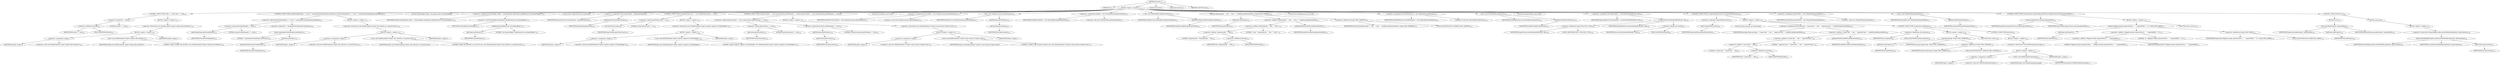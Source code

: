 digraph "execute" {  
"59" [label = <(METHOD,execute)<SUB>127</SUB>> ]
"8" [label = <(PARAM,this)<SUB>127</SUB>> ]
"60" [label = <(BLOCK,&lt;empty&gt;,&lt;empty&gt;)<SUB>127</SUB>> ]
"61" [label = <(CONTROL_STRUCTURE,if (file == null),if (file == null))<SUB>128</SUB>> ]
"62" [label = <(&lt;operator&gt;.equals,file == null)<SUB>128</SUB>> ]
"63" [label = <(&lt;operator&gt;.fieldAccess,this.file)<SUB>128</SUB>> ]
"64" [label = <(IDENTIFIER,this,file == null)<SUB>128</SUB>> ]
"65" [label = <(FIELD_IDENTIFIER,file,file)<SUB>128</SUB>> ]
"66" [label = <(LITERAL,null,file == null)<SUB>128</SUB>> ]
"67" [label = <(BLOCK,&lt;empty&gt;,&lt;empty&gt;)<SUB>128</SUB>> ]
"68" [label = <(&lt;operator&gt;.throw,throw new BuildException(&quot;import requires file attribute&quot;);)<SUB>129</SUB>> ]
"69" [label = <(BLOCK,&lt;empty&gt;,&lt;empty&gt;)<SUB>129</SUB>> ]
"70" [label = <(&lt;operator&gt;.assignment,&lt;empty&gt;)> ]
"71" [label = <(IDENTIFIER,$obj0,&lt;empty&gt;)> ]
"72" [label = <(&lt;operator&gt;.alloc,new BuildException(&quot;import requires file attribute&quot;))<SUB>129</SUB>> ]
"73" [label = <(&lt;init&gt;,new BuildException(&quot;import requires file attribute&quot;))<SUB>129</SUB>> ]
"74" [label = <(IDENTIFIER,$obj0,new BuildException(&quot;import requires file attribute&quot;))> ]
"75" [label = <(LITERAL,&quot;import requires file attribute&quot;,new BuildException(&quot;import requires file attribute&quot;))<SUB>129</SUB>> ]
"76" [label = <(IDENTIFIER,$obj0,&lt;empty&gt;)> ]
"77" [label = <(CONTROL_STRUCTURE,if (getOwningTarget() == null || !&quot;&quot;.equals(getOwningTarget().getName())),if (getOwningTarget() == null || !&quot;&quot;.equals(getOwningTarget().getName())))<SUB>131</SUB>> ]
"78" [label = <(&lt;operator&gt;.logicalOr,getOwningTarget() == null || !&quot;&quot;.equals(getOwningTarget().getName()))<SUB>131</SUB>> ]
"79" [label = <(&lt;operator&gt;.equals,getOwningTarget() == null)<SUB>131</SUB>> ]
"80" [label = <(getOwningTarget,getOwningTarget())<SUB>131</SUB>> ]
"7" [label = <(IDENTIFIER,this,getOwningTarget())<SUB>131</SUB>> ]
"81" [label = <(LITERAL,null,getOwningTarget() == null)<SUB>131</SUB>> ]
"82" [label = <(&lt;operator&gt;.logicalNot,!&quot;&quot;.equals(getOwningTarget().getName()))<SUB>132</SUB>> ]
"83" [label = <(equals,equals(getOwningTarget().getName()))<SUB>132</SUB>> ]
"84" [label = <(LITERAL,&quot;&quot;,equals(getOwningTarget().getName()))<SUB>132</SUB>> ]
"85" [label = <(getName,getName())<SUB>132</SUB>> ]
"86" [label = <(getOwningTarget,getOwningTarget())<SUB>132</SUB>> ]
"9" [label = <(IDENTIFIER,this,getOwningTarget())<SUB>132</SUB>> ]
"87" [label = <(BLOCK,&lt;empty&gt;,&lt;empty&gt;)<SUB>132</SUB>> ]
"88" [label = <(&lt;operator&gt;.throw,throw new BuildException(&quot;import only allowed as a top-level task&quot;);)<SUB>133</SUB>> ]
"89" [label = <(BLOCK,&lt;empty&gt;,&lt;empty&gt;)<SUB>133</SUB>> ]
"90" [label = <(&lt;operator&gt;.assignment,&lt;empty&gt;)> ]
"91" [label = <(IDENTIFIER,$obj1,&lt;empty&gt;)> ]
"92" [label = <(&lt;operator&gt;.alloc,new BuildException(&quot;import only allowed as a top-level task&quot;))<SUB>133</SUB>> ]
"93" [label = <(&lt;init&gt;,new BuildException(&quot;import only allowed as a top-level task&quot;))<SUB>133</SUB>> ]
"94" [label = <(IDENTIFIER,$obj1,new BuildException(&quot;import only allowed as a top-level task&quot;))> ]
"95" [label = <(LITERAL,&quot;import only allowed as a top-level task&quot;,new BuildException(&quot;import only allowed as a top-level task&quot;))<SUB>133</SUB>> ]
"96" [label = <(IDENTIFIER,$obj1,&lt;empty&gt;)> ]
"97" [label = <(LOCAL,ProjectHelper helper: org.apache.tools.ant.ProjectHelper)> ]
"98" [label = <(&lt;operator&gt;.assignment,ProjectHelper helper = (ProjectHelper) getProject().getReference(&quot;ant.projectHelper&quot;))<SUB>136</SUB>> ]
"99" [label = <(IDENTIFIER,helper,ProjectHelper helper = (ProjectHelper) getProject().getReference(&quot;ant.projectHelper&quot;))<SUB>136</SUB>> ]
"100" [label = <(&lt;operator&gt;.cast,(ProjectHelper) getProject().getReference(&quot;ant.projectHelper&quot;))<SUB>137</SUB>> ]
"101" [label = <(TYPE_REF,ProjectHelper,ProjectHelper)<SUB>137</SUB>> ]
"102" [label = <(getReference,getReference(&quot;ant.projectHelper&quot;))<SUB>137</SUB>> ]
"103" [label = <(getProject,getProject())<SUB>137</SUB>> ]
"10" [label = <(IDENTIFIER,this,getProject())<SUB>137</SUB>> ]
"104" [label = <(LITERAL,&quot;ant.projectHelper&quot;,getReference(&quot;ant.projectHelper&quot;))<SUB>137</SUB>> ]
"105" [label = <(LOCAL,Vector importStack: java.util.Vector)> ]
"106" [label = <(&lt;operator&gt;.assignment,Vector importStack = getImportStack())<SUB>138</SUB>> ]
"107" [label = <(IDENTIFIER,importStack,Vector importStack = getImportStack())<SUB>138</SUB>> ]
"108" [label = <(getImportStack,getImportStack())<SUB>138</SUB>> ]
"109" [label = <(IDENTIFIER,helper,getImportStack())<SUB>138</SUB>> ]
"110" [label = <(CONTROL_STRUCTURE,if (importStack.size() == 0),if (importStack.size() == 0))<SUB>140</SUB>> ]
"111" [label = <(&lt;operator&gt;.equals,importStack.size() == 0)<SUB>140</SUB>> ]
"112" [label = <(size,importStack.size())<SUB>140</SUB>> ]
"113" [label = <(IDENTIFIER,importStack,importStack.size())<SUB>140</SUB>> ]
"114" [label = <(LITERAL,0,importStack.size() == 0)<SUB>140</SUB>> ]
"115" [label = <(BLOCK,&lt;empty&gt;,&lt;empty&gt;)<SUB>140</SUB>> ]
"116" [label = <(&lt;operator&gt;.throw,throw new BuildException(&quot;import requires support in ProjectHelper&quot;);)<SUB>143</SUB>> ]
"117" [label = <(BLOCK,&lt;empty&gt;,&lt;empty&gt;)<SUB>143</SUB>> ]
"118" [label = <(&lt;operator&gt;.assignment,&lt;empty&gt;)> ]
"119" [label = <(IDENTIFIER,$obj2,&lt;empty&gt;)> ]
"120" [label = <(&lt;operator&gt;.alloc,new BuildException(&quot;import requires support in ProjectHelper&quot;))<SUB>143</SUB>> ]
"121" [label = <(&lt;init&gt;,new BuildException(&quot;import requires support in ProjectHelper&quot;))<SUB>143</SUB>> ]
"122" [label = <(IDENTIFIER,$obj2,new BuildException(&quot;import requires support in ProjectHelper&quot;))> ]
"123" [label = <(LITERAL,&quot;import requires support in ProjectHelper&quot;,new BuildException(&quot;import requires support in ProjectHelper&quot;))<SUB>143</SUB>> ]
"124" [label = <(IDENTIFIER,$obj2,&lt;empty&gt;)> ]
"125" [label = <(CONTROL_STRUCTURE,if (getLocation() == null || getLocation().getFileName() == null),if (getLocation() == null || getLocation().getFileName() == null))<SUB>146</SUB>> ]
"126" [label = <(&lt;operator&gt;.logicalOr,getLocation() == null || getLocation().getFileName() == null)<SUB>146</SUB>> ]
"127" [label = <(&lt;operator&gt;.equals,getLocation() == null)<SUB>146</SUB>> ]
"128" [label = <(getLocation,getLocation())<SUB>146</SUB>> ]
"11" [label = <(IDENTIFIER,this,getLocation())<SUB>146</SUB>> ]
"129" [label = <(LITERAL,null,getLocation() == null)<SUB>146</SUB>> ]
"130" [label = <(&lt;operator&gt;.equals,getLocation().getFileName() == null)<SUB>146</SUB>> ]
"131" [label = <(getFileName,getFileName())<SUB>146</SUB>> ]
"132" [label = <(getLocation,getLocation())<SUB>146</SUB>> ]
"12" [label = <(IDENTIFIER,this,getLocation())<SUB>146</SUB>> ]
"133" [label = <(LITERAL,null,getLocation().getFileName() == null)<SUB>146</SUB>> ]
"134" [label = <(BLOCK,&lt;empty&gt;,&lt;empty&gt;)<SUB>146</SUB>> ]
"135" [label = <(&lt;operator&gt;.throw,throw new BuildException(&quot;Unable to get location of import task&quot;);)<SUB>147</SUB>> ]
"136" [label = <(BLOCK,&lt;empty&gt;,&lt;empty&gt;)<SUB>147</SUB>> ]
"137" [label = <(&lt;operator&gt;.assignment,&lt;empty&gt;)> ]
"138" [label = <(IDENTIFIER,$obj3,&lt;empty&gt;)> ]
"139" [label = <(&lt;operator&gt;.alloc,new BuildException(&quot;Unable to get location of import task&quot;))<SUB>147</SUB>> ]
"140" [label = <(&lt;init&gt;,new BuildException(&quot;Unable to get location of import task&quot;))<SUB>147</SUB>> ]
"141" [label = <(IDENTIFIER,$obj3,new BuildException(&quot;Unable to get location of import task&quot;))> ]
"142" [label = <(LITERAL,&quot;Unable to get location of import task&quot;,new BuildException(&quot;Unable to get location of import task&quot;))<SUB>147</SUB>> ]
"143" [label = <(IDENTIFIER,$obj3,&lt;empty&gt;)> ]
"15" [label = <(LOCAL,File buildFile: java.io.File)> ]
"144" [label = <(&lt;operator&gt;.assignment,File buildFile = new File(getLocation().getFileName()))<SUB>150</SUB>> ]
"145" [label = <(IDENTIFIER,buildFile,File buildFile = new File(getLocation().getFileName()))<SUB>150</SUB>> ]
"146" [label = <(&lt;operator&gt;.alloc,new File(getLocation().getFileName()))<SUB>150</SUB>> ]
"147" [label = <(&lt;init&gt;,new File(getLocation().getFileName()))<SUB>150</SUB>> ]
"14" [label = <(IDENTIFIER,buildFile,new File(getLocation().getFileName()))<SUB>150</SUB>> ]
"148" [label = <(getFileName,getFileName())<SUB>150</SUB>> ]
"149" [label = <(getLocation,getLocation())<SUB>150</SUB>> ]
"13" [label = <(IDENTIFIER,this,getLocation())<SUB>150</SUB>> ]
"150" [label = <(&lt;operator&gt;.assignment,buildFile = new File(buildFile.getAbsolutePath()))<SUB>151</SUB>> ]
"151" [label = <(IDENTIFIER,buildFile,buildFile = new File(buildFile.getAbsolutePath()))<SUB>151</SUB>> ]
"152" [label = <(&lt;operator&gt;.alloc,new File(buildFile.getAbsolutePath()))<SUB>151</SUB>> ]
"153" [label = <(&lt;init&gt;,new File(buildFile.getAbsolutePath()))<SUB>151</SUB>> ]
"16" [label = <(IDENTIFIER,buildFile,new File(buildFile.getAbsolutePath()))<SUB>151</SUB>> ]
"154" [label = <(getAbsolutePath,buildFile.getAbsolutePath())<SUB>151</SUB>> ]
"155" [label = <(IDENTIFIER,buildFile,buildFile.getAbsolutePath())<SUB>151</SUB>> ]
"156" [label = <(log,log(&quot;Importing file &quot; + file + &quot; from &quot; + buildFile.getAbsolutePath(), Project.MSG_VERBOSE))<SUB>153</SUB>> ]
"157" [label = <(getProject,getProject())<SUB>153</SUB>> ]
"17" [label = <(IDENTIFIER,this,getProject())<SUB>153</SUB>> ]
"158" [label = <(&lt;operator&gt;.addition,&quot;Importing file &quot; + file + &quot; from &quot; + buildFile.getAbsolutePath())<SUB>153</SUB>> ]
"159" [label = <(&lt;operator&gt;.addition,&quot;Importing file &quot; + file + &quot; from &quot;)<SUB>153</SUB>> ]
"160" [label = <(&lt;operator&gt;.addition,&quot;Importing file &quot; + file)<SUB>153</SUB>> ]
"161" [label = <(LITERAL,&quot;Importing file &quot;,&quot;Importing file &quot; + file)<SUB>153</SUB>> ]
"162" [label = <(&lt;operator&gt;.fieldAccess,this.file)<SUB>153</SUB>> ]
"163" [label = <(IDENTIFIER,this,&quot;Importing file &quot; + file)<SUB>153</SUB>> ]
"164" [label = <(FIELD_IDENTIFIER,file,file)<SUB>153</SUB>> ]
"165" [label = <(LITERAL,&quot; from &quot;,&quot;Importing file &quot; + file + &quot; from &quot;)<SUB>153</SUB>> ]
"166" [label = <(getAbsolutePath,buildFile.getAbsolutePath())<SUB>154</SUB>> ]
"167" [label = <(IDENTIFIER,buildFile,buildFile.getAbsolutePath())<SUB>154</SUB>> ]
"168" [label = <(&lt;operator&gt;.fieldAccess,Project.MSG_VERBOSE)<SUB>154</SUB>> ]
"169" [label = <(IDENTIFIER,Project,log(&quot;Importing file &quot; + file + &quot; from &quot; + buildFile.getAbsolutePath(), Project.MSG_VERBOSE))<SUB>154</SUB>> ]
"170" [label = <(FIELD_IDENTIFIER,MSG_VERBOSE,MSG_VERBOSE)<SUB>154</SUB>> ]
"19" [label = <(LOCAL,File buildFileParent: java.io.File)> ]
"171" [label = <(&lt;operator&gt;.assignment,File buildFileParent = new File(buildFile.getParent()))<SUB>159</SUB>> ]
"172" [label = <(IDENTIFIER,buildFileParent,File buildFileParent = new File(buildFile.getParent()))<SUB>159</SUB>> ]
"173" [label = <(&lt;operator&gt;.alloc,new File(buildFile.getParent()))<SUB>159</SUB>> ]
"174" [label = <(&lt;init&gt;,new File(buildFile.getParent()))<SUB>159</SUB>> ]
"18" [label = <(IDENTIFIER,buildFileParent,new File(buildFile.getParent()))<SUB>159</SUB>> ]
"175" [label = <(getParent,buildFile.getParent())<SUB>159</SUB>> ]
"176" [label = <(IDENTIFIER,buildFile,buildFile.getParent())<SUB>159</SUB>> ]
"22" [label = <(LOCAL,File importedFile: java.io.File)> ]
"177" [label = <(&lt;operator&gt;.assignment,File importedFile = resolveFile(buildFileParent, file))<SUB>160</SUB>> ]
"178" [label = <(IDENTIFIER,importedFile,File importedFile = resolveFile(buildFileParent, file))<SUB>160</SUB>> ]
"179" [label = <(resolveFile,resolveFile(buildFileParent, file))<SUB>160</SUB>> ]
"180" [label = <(&lt;operator&gt;.fieldAccess,ImportTask.FILE_UTILS)<SUB>160</SUB>> ]
"181" [label = <(IDENTIFIER,ImportTask,resolveFile(buildFileParent, file))<SUB>160</SUB>> ]
"182" [label = <(FIELD_IDENTIFIER,FILE_UTILS,FILE_UTILS)<SUB>160</SUB>> ]
"183" [label = <(IDENTIFIER,buildFileParent,resolveFile(buildFileParent, file))<SUB>160</SUB>> ]
"184" [label = <(&lt;operator&gt;.fieldAccess,this.file)<SUB>160</SUB>> ]
"185" [label = <(IDENTIFIER,this,resolveFile(buildFileParent, file))<SUB>160</SUB>> ]
"186" [label = <(FIELD_IDENTIFIER,file,file)<SUB>160</SUB>> ]
"187" [label = <(CONTROL_STRUCTURE,if (!importedFile.exists()),if (!importedFile.exists()))<SUB>162</SUB>> ]
"188" [label = <(&lt;operator&gt;.logicalNot,!importedFile.exists())<SUB>162</SUB>> ]
"189" [label = <(exists,importedFile.exists())<SUB>162</SUB>> ]
"190" [label = <(IDENTIFIER,importedFile,importedFile.exists())<SUB>162</SUB>> ]
"191" [label = <(BLOCK,&lt;empty&gt;,&lt;empty&gt;)<SUB>162</SUB>> ]
"192" [label = <(LOCAL,String message: java.lang.String)> ]
"193" [label = <(&lt;operator&gt;.assignment,String message = &quot;Cannot find &quot; + file + &quot; imported from &quot; + buildFile.getAbsolutePath())<SUB>163</SUB>> ]
"194" [label = <(IDENTIFIER,message,String message = &quot;Cannot find &quot; + file + &quot; imported from &quot; + buildFile.getAbsolutePath())<SUB>163</SUB>> ]
"195" [label = <(&lt;operator&gt;.addition,&quot;Cannot find &quot; + file + &quot; imported from &quot; + buildFile.getAbsolutePath())<SUB>164</SUB>> ]
"196" [label = <(&lt;operator&gt;.addition,&quot;Cannot find &quot; + file + &quot; imported from &quot;)<SUB>164</SUB>> ]
"197" [label = <(&lt;operator&gt;.addition,&quot;Cannot find &quot; + file)<SUB>164</SUB>> ]
"198" [label = <(LITERAL,&quot;Cannot find &quot;,&quot;Cannot find &quot; + file)<SUB>164</SUB>> ]
"199" [label = <(&lt;operator&gt;.fieldAccess,this.file)<SUB>164</SUB>> ]
"200" [label = <(IDENTIFIER,this,&quot;Cannot find &quot; + file)<SUB>164</SUB>> ]
"201" [label = <(FIELD_IDENTIFIER,file,file)<SUB>164</SUB>> ]
"202" [label = <(LITERAL,&quot; imported from &quot;,&quot;Cannot find &quot; + file + &quot; imported from &quot;)<SUB>164</SUB>> ]
"203" [label = <(getAbsolutePath,buildFile.getAbsolutePath())<SUB>165</SUB>> ]
"204" [label = <(IDENTIFIER,buildFile,buildFile.getAbsolutePath())<SUB>165</SUB>> ]
"205" [label = <(CONTROL_STRUCTURE,if (optional),if (optional))<SUB>166</SUB>> ]
"206" [label = <(&lt;operator&gt;.fieldAccess,this.optional)<SUB>166</SUB>> ]
"207" [label = <(IDENTIFIER,this,if (optional))<SUB>166</SUB>> ]
"208" [label = <(FIELD_IDENTIFIER,optional,optional)<SUB>166</SUB>> ]
"209" [label = <(BLOCK,&lt;empty&gt;,&lt;empty&gt;)<SUB>166</SUB>> ]
"210" [label = <(log,log(message, Project.MSG_VERBOSE))<SUB>167</SUB>> ]
"211" [label = <(getProject,getProject())<SUB>167</SUB>> ]
"20" [label = <(IDENTIFIER,this,getProject())<SUB>167</SUB>> ]
"212" [label = <(IDENTIFIER,message,log(message, Project.MSG_VERBOSE))<SUB>167</SUB>> ]
"213" [label = <(&lt;operator&gt;.fieldAccess,Project.MSG_VERBOSE)<SUB>167</SUB>> ]
"214" [label = <(IDENTIFIER,Project,log(message, Project.MSG_VERBOSE))<SUB>167</SUB>> ]
"215" [label = <(FIELD_IDENTIFIER,MSG_VERBOSE,MSG_VERBOSE)<SUB>167</SUB>> ]
"216" [label = <(RETURN,return;,return;)<SUB>168</SUB>> ]
"217" [label = <(CONTROL_STRUCTURE,else,else)<SUB>169</SUB>> ]
"218" [label = <(BLOCK,&lt;empty&gt;,&lt;empty&gt;)<SUB>169</SUB>> ]
"219" [label = <(&lt;operator&gt;.throw,throw new BuildException(message);)<SUB>170</SUB>> ]
"220" [label = <(BLOCK,&lt;empty&gt;,&lt;empty&gt;)<SUB>170</SUB>> ]
"221" [label = <(&lt;operator&gt;.assignment,&lt;empty&gt;)> ]
"222" [label = <(IDENTIFIER,$obj7,&lt;empty&gt;)> ]
"223" [label = <(&lt;operator&gt;.alloc,new BuildException(message))<SUB>170</SUB>> ]
"224" [label = <(&lt;init&gt;,new BuildException(message))<SUB>170</SUB>> ]
"225" [label = <(IDENTIFIER,$obj7,new BuildException(message))> ]
"226" [label = <(IDENTIFIER,message,new BuildException(message))<SUB>170</SUB>> ]
"227" [label = <(IDENTIFIER,$obj7,&lt;empty&gt;)> ]
"228" [label = <(&lt;operator&gt;.assignment,importedFile = new File(getPath(importedFile)))<SUB>174</SUB>> ]
"229" [label = <(IDENTIFIER,importedFile,importedFile = new File(getPath(importedFile)))<SUB>174</SUB>> ]
"230" [label = <(&lt;operator&gt;.alloc,new File(getPath(importedFile)))<SUB>174</SUB>> ]
"231" [label = <(&lt;init&gt;,new File(getPath(importedFile)))<SUB>174</SUB>> ]
"21" [label = <(IDENTIFIER,importedFile,new File(getPath(importedFile)))<SUB>174</SUB>> ]
"232" [label = <(getPath,getPath(importedFile))<SUB>174</SUB>> ]
"233" [label = <(IDENTIFIER,importedFile,getPath(importedFile))<SUB>174</SUB>> ]
"234" [label = <(CONTROL_STRUCTURE,if (importStack.contains(importedFile)),if (importStack.contains(importedFile)))<SUB>176</SUB>> ]
"235" [label = <(contains,importStack.contains(importedFile))<SUB>176</SUB>> ]
"236" [label = <(IDENTIFIER,importStack,importStack.contains(importedFile))<SUB>176</SUB>> ]
"237" [label = <(IDENTIFIER,importedFile,importStack.contains(importedFile))<SUB>176</SUB>> ]
"238" [label = <(BLOCK,&lt;empty&gt;,&lt;empty&gt;)<SUB>176</SUB>> ]
"239" [label = <(log,log(&quot;Skipped already imported file:\n   &quot; + importedFile + &quot;\n&quot;, Project.MSG_WARN))<SUB>177</SUB>> ]
"240" [label = <(getProject,getProject())<SUB>177</SUB>> ]
"23" [label = <(IDENTIFIER,this,getProject())<SUB>177</SUB>> ]
"241" [label = <(&lt;operator&gt;.addition,&quot;Skipped already imported file:\n   &quot; + importedFile + &quot;\n&quot;)<SUB>178</SUB>> ]
"242" [label = <(&lt;operator&gt;.addition,&quot;Skipped already imported file:\n   &quot; + importedFile)<SUB>178</SUB>> ]
"243" [label = <(LITERAL,&quot;Skipped already imported file:\n   &quot;,&quot;Skipped already imported file:\n   &quot; + importedFile)<SUB>178</SUB>> ]
"244" [label = <(IDENTIFIER,importedFile,&quot;Skipped already imported file:\n   &quot; + importedFile)<SUB>179</SUB>> ]
"245" [label = <(LITERAL,&quot;\n&quot;,&quot;Skipped already imported file:\n   &quot; + importedFile + &quot;\n&quot;)<SUB>179</SUB>> ]
"246" [label = <(&lt;operator&gt;.fieldAccess,Project.MSG_WARN)<SUB>179</SUB>> ]
"247" [label = <(IDENTIFIER,Project,log(&quot;Skipped already imported file:\n   &quot; + importedFile + &quot;\n&quot;, Project.MSG_WARN))<SUB>179</SUB>> ]
"248" [label = <(FIELD_IDENTIFIER,MSG_WARN,MSG_WARN)<SUB>179</SUB>> ]
"249" [label = <(RETURN,return;,return;)<SUB>180</SUB>> ]
"250" [label = <(CONTROL_STRUCTURE,try,try)<SUB>183</SUB>> ]
"251" [label = <(BLOCK,try,try)<SUB>183</SUB>> ]
"252" [label = <(parse,parse(getProject(), importedFile))<SUB>184</SUB>> ]
"253" [label = <(IDENTIFIER,helper,parse(getProject(), importedFile))<SUB>184</SUB>> ]
"254" [label = <(getProject,getProject())<SUB>184</SUB>> ]
"24" [label = <(IDENTIFIER,this,getProject())<SUB>184</SUB>> ]
"255" [label = <(IDENTIFIER,importedFile,parse(getProject(), importedFile))<SUB>184</SUB>> ]
"256" [label = <(BLOCK,catch,catch)> ]
"257" [label = <(BLOCK,&lt;empty&gt;,&lt;empty&gt;)<SUB>185</SUB>> ]
"258" [label = <(&lt;operator&gt;.throw,throw ProjectHelper.addLocationToBuildException(ex, getLocation());)<SUB>186</SUB>> ]
"259" [label = <(addLocationToBuildException,addLocationToBuildException(ex, getLocation()))<SUB>186</SUB>> ]
"260" [label = <(IDENTIFIER,ProjectHelper,addLocationToBuildException(ex, getLocation()))<SUB>186</SUB>> ]
"261" [label = <(IDENTIFIER,ex,addLocationToBuildException(ex, getLocation()))<SUB>187</SUB>> ]
"262" [label = <(getLocation,getLocation())<SUB>187</SUB>> ]
"25" [label = <(IDENTIFIER,this,getLocation())<SUB>187</SUB>> ]
"263" [label = <(MODIFIER,PUBLIC)> ]
"264" [label = <(MODIFIER,VIRTUAL)> ]
"265" [label = <(METHOD_RETURN,void)<SUB>127</SUB>> ]
  "59" -> "8" 
  "59" -> "60" 
  "59" -> "263" 
  "59" -> "264" 
  "59" -> "265" 
  "60" -> "61" 
  "60" -> "77" 
  "60" -> "97" 
  "60" -> "98" 
  "60" -> "105" 
  "60" -> "106" 
  "60" -> "110" 
  "60" -> "125" 
  "60" -> "15" 
  "60" -> "144" 
  "60" -> "147" 
  "60" -> "150" 
  "60" -> "153" 
  "60" -> "156" 
  "60" -> "19" 
  "60" -> "171" 
  "60" -> "174" 
  "60" -> "22" 
  "60" -> "177" 
  "60" -> "187" 
  "60" -> "228" 
  "60" -> "231" 
  "60" -> "234" 
  "60" -> "250" 
  "61" -> "62" 
  "61" -> "67" 
  "62" -> "63" 
  "62" -> "66" 
  "63" -> "64" 
  "63" -> "65" 
  "67" -> "68" 
  "68" -> "69" 
  "69" -> "70" 
  "69" -> "73" 
  "69" -> "76" 
  "70" -> "71" 
  "70" -> "72" 
  "73" -> "74" 
  "73" -> "75" 
  "77" -> "78" 
  "77" -> "87" 
  "78" -> "79" 
  "78" -> "82" 
  "79" -> "80" 
  "79" -> "81" 
  "80" -> "7" 
  "82" -> "83" 
  "83" -> "84" 
  "83" -> "85" 
  "85" -> "86" 
  "86" -> "9" 
  "87" -> "88" 
  "88" -> "89" 
  "89" -> "90" 
  "89" -> "93" 
  "89" -> "96" 
  "90" -> "91" 
  "90" -> "92" 
  "93" -> "94" 
  "93" -> "95" 
  "98" -> "99" 
  "98" -> "100" 
  "100" -> "101" 
  "100" -> "102" 
  "102" -> "103" 
  "102" -> "104" 
  "103" -> "10" 
  "106" -> "107" 
  "106" -> "108" 
  "108" -> "109" 
  "110" -> "111" 
  "110" -> "115" 
  "111" -> "112" 
  "111" -> "114" 
  "112" -> "113" 
  "115" -> "116" 
  "116" -> "117" 
  "117" -> "118" 
  "117" -> "121" 
  "117" -> "124" 
  "118" -> "119" 
  "118" -> "120" 
  "121" -> "122" 
  "121" -> "123" 
  "125" -> "126" 
  "125" -> "134" 
  "126" -> "127" 
  "126" -> "130" 
  "127" -> "128" 
  "127" -> "129" 
  "128" -> "11" 
  "130" -> "131" 
  "130" -> "133" 
  "131" -> "132" 
  "132" -> "12" 
  "134" -> "135" 
  "135" -> "136" 
  "136" -> "137" 
  "136" -> "140" 
  "136" -> "143" 
  "137" -> "138" 
  "137" -> "139" 
  "140" -> "141" 
  "140" -> "142" 
  "144" -> "145" 
  "144" -> "146" 
  "147" -> "14" 
  "147" -> "148" 
  "148" -> "149" 
  "149" -> "13" 
  "150" -> "151" 
  "150" -> "152" 
  "153" -> "16" 
  "153" -> "154" 
  "154" -> "155" 
  "156" -> "157" 
  "156" -> "158" 
  "156" -> "168" 
  "157" -> "17" 
  "158" -> "159" 
  "158" -> "166" 
  "159" -> "160" 
  "159" -> "165" 
  "160" -> "161" 
  "160" -> "162" 
  "162" -> "163" 
  "162" -> "164" 
  "166" -> "167" 
  "168" -> "169" 
  "168" -> "170" 
  "171" -> "172" 
  "171" -> "173" 
  "174" -> "18" 
  "174" -> "175" 
  "175" -> "176" 
  "177" -> "178" 
  "177" -> "179" 
  "179" -> "180" 
  "179" -> "183" 
  "179" -> "184" 
  "180" -> "181" 
  "180" -> "182" 
  "184" -> "185" 
  "184" -> "186" 
  "187" -> "188" 
  "187" -> "191" 
  "188" -> "189" 
  "189" -> "190" 
  "191" -> "192" 
  "191" -> "193" 
  "191" -> "205" 
  "193" -> "194" 
  "193" -> "195" 
  "195" -> "196" 
  "195" -> "203" 
  "196" -> "197" 
  "196" -> "202" 
  "197" -> "198" 
  "197" -> "199" 
  "199" -> "200" 
  "199" -> "201" 
  "203" -> "204" 
  "205" -> "206" 
  "205" -> "209" 
  "205" -> "217" 
  "206" -> "207" 
  "206" -> "208" 
  "209" -> "210" 
  "209" -> "216" 
  "210" -> "211" 
  "210" -> "212" 
  "210" -> "213" 
  "211" -> "20" 
  "213" -> "214" 
  "213" -> "215" 
  "217" -> "218" 
  "218" -> "219" 
  "219" -> "220" 
  "220" -> "221" 
  "220" -> "224" 
  "220" -> "227" 
  "221" -> "222" 
  "221" -> "223" 
  "224" -> "225" 
  "224" -> "226" 
  "228" -> "229" 
  "228" -> "230" 
  "231" -> "21" 
  "231" -> "232" 
  "232" -> "233" 
  "234" -> "235" 
  "234" -> "238" 
  "235" -> "236" 
  "235" -> "237" 
  "238" -> "239" 
  "238" -> "249" 
  "239" -> "240" 
  "239" -> "241" 
  "239" -> "246" 
  "240" -> "23" 
  "241" -> "242" 
  "241" -> "245" 
  "242" -> "243" 
  "242" -> "244" 
  "246" -> "247" 
  "246" -> "248" 
  "250" -> "251" 
  "250" -> "256" 
  "251" -> "252" 
  "252" -> "253" 
  "252" -> "254" 
  "252" -> "255" 
  "254" -> "24" 
  "256" -> "257" 
  "257" -> "258" 
  "258" -> "259" 
  "259" -> "260" 
  "259" -> "261" 
  "259" -> "262" 
  "262" -> "25" 
}
